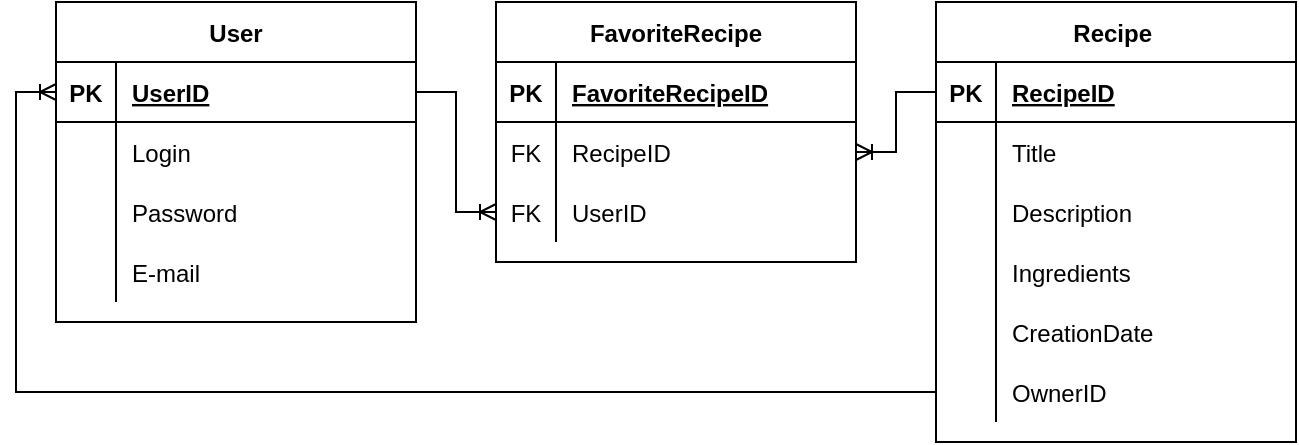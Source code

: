 <mxfile version="20.6.2" type="device" pages="9"><diagram id="DLVDz2DFD5MN45IRxFZN" name="ERD"><mxGraphModel dx="1406" dy="866" grid="1" gridSize="10" guides="1" tooltips="1" connect="1" arrows="1" fold="1" page="1" pageScale="1" pageWidth="827" pageHeight="1169" math="0" shadow="0"><root><mxCell id="0"/><mxCell id="1" parent="0"/><mxCell id="izXUXe6m8HbGsVXRGzLE-1" value="User" style="shape=table;startSize=30;container=1;collapsible=1;childLayout=tableLayout;fixedRows=1;rowLines=0;fontStyle=1;align=center;resizeLast=1;" parent="1" vertex="1"><mxGeometry x="114" y="475" width="180" height="160" as="geometry"/></mxCell><mxCell id="izXUXe6m8HbGsVXRGzLE-2" value="" style="shape=tableRow;horizontal=0;startSize=0;swimlaneHead=0;swimlaneBody=0;fillColor=none;collapsible=0;dropTarget=0;points=[[0,0.5],[1,0.5]];portConstraint=eastwest;top=0;left=0;right=0;bottom=1;" parent="izXUXe6m8HbGsVXRGzLE-1" vertex="1"><mxGeometry y="30" width="180" height="30" as="geometry"/></mxCell><mxCell id="izXUXe6m8HbGsVXRGzLE-3" value="PK" style="shape=partialRectangle;connectable=0;fillColor=none;top=0;left=0;bottom=0;right=0;fontStyle=1;overflow=hidden;" parent="izXUXe6m8HbGsVXRGzLE-2" vertex="1"><mxGeometry width="30" height="30" as="geometry"><mxRectangle width="30" height="30" as="alternateBounds"/></mxGeometry></mxCell><mxCell id="izXUXe6m8HbGsVXRGzLE-4" value="UserID" style="shape=partialRectangle;connectable=0;fillColor=none;top=0;left=0;bottom=0;right=0;align=left;spacingLeft=6;fontStyle=5;overflow=hidden;" parent="izXUXe6m8HbGsVXRGzLE-2" vertex="1"><mxGeometry x="30" width="150" height="30" as="geometry"><mxRectangle width="150" height="30" as="alternateBounds"/></mxGeometry></mxCell><mxCell id="izXUXe6m8HbGsVXRGzLE-5" value="" style="shape=tableRow;horizontal=0;startSize=0;swimlaneHead=0;swimlaneBody=0;fillColor=none;collapsible=0;dropTarget=0;points=[[0,0.5],[1,0.5]];portConstraint=eastwest;top=0;left=0;right=0;bottom=0;" parent="izXUXe6m8HbGsVXRGzLE-1" vertex="1"><mxGeometry y="60" width="180" height="30" as="geometry"/></mxCell><mxCell id="izXUXe6m8HbGsVXRGzLE-6" value="" style="shape=partialRectangle;connectable=0;fillColor=none;top=0;left=0;bottom=0;right=0;editable=1;overflow=hidden;" parent="izXUXe6m8HbGsVXRGzLE-5" vertex="1"><mxGeometry width="30" height="30" as="geometry"><mxRectangle width="30" height="30" as="alternateBounds"/></mxGeometry></mxCell><mxCell id="izXUXe6m8HbGsVXRGzLE-7" value="Login" style="shape=partialRectangle;connectable=0;fillColor=none;top=0;left=0;bottom=0;right=0;align=left;spacingLeft=6;overflow=hidden;" parent="izXUXe6m8HbGsVXRGzLE-5" vertex="1"><mxGeometry x="30" width="150" height="30" as="geometry"><mxRectangle width="150" height="30" as="alternateBounds"/></mxGeometry></mxCell><mxCell id="izXUXe6m8HbGsVXRGzLE-8" value="" style="shape=tableRow;horizontal=0;startSize=0;swimlaneHead=0;swimlaneBody=0;fillColor=none;collapsible=0;dropTarget=0;points=[[0,0.5],[1,0.5]];portConstraint=eastwest;top=0;left=0;right=0;bottom=0;" parent="izXUXe6m8HbGsVXRGzLE-1" vertex="1"><mxGeometry y="90" width="180" height="30" as="geometry"/></mxCell><mxCell id="izXUXe6m8HbGsVXRGzLE-9" value="" style="shape=partialRectangle;connectable=0;fillColor=none;top=0;left=0;bottom=0;right=0;editable=1;overflow=hidden;" parent="izXUXe6m8HbGsVXRGzLE-8" vertex="1"><mxGeometry width="30" height="30" as="geometry"><mxRectangle width="30" height="30" as="alternateBounds"/></mxGeometry></mxCell><mxCell id="izXUXe6m8HbGsVXRGzLE-10" value="Password" style="shape=partialRectangle;connectable=0;fillColor=none;top=0;left=0;bottom=0;right=0;align=left;spacingLeft=6;overflow=hidden;" parent="izXUXe6m8HbGsVXRGzLE-8" vertex="1"><mxGeometry x="30" width="150" height="30" as="geometry"><mxRectangle width="150" height="30" as="alternateBounds"/></mxGeometry></mxCell><mxCell id="izXUXe6m8HbGsVXRGzLE-11" value="" style="shape=tableRow;horizontal=0;startSize=0;swimlaneHead=0;swimlaneBody=0;fillColor=none;collapsible=0;dropTarget=0;points=[[0,0.5],[1,0.5]];portConstraint=eastwest;top=0;left=0;right=0;bottom=0;" parent="izXUXe6m8HbGsVXRGzLE-1" vertex="1"><mxGeometry y="120" width="180" height="30" as="geometry"/></mxCell><mxCell id="izXUXe6m8HbGsVXRGzLE-12" value="" style="shape=partialRectangle;connectable=0;fillColor=none;top=0;left=0;bottom=0;right=0;editable=1;overflow=hidden;" parent="izXUXe6m8HbGsVXRGzLE-11" vertex="1"><mxGeometry width="30" height="30" as="geometry"><mxRectangle width="30" height="30" as="alternateBounds"/></mxGeometry></mxCell><mxCell id="izXUXe6m8HbGsVXRGzLE-13" value="E-mail" style="shape=partialRectangle;connectable=0;fillColor=none;top=0;left=0;bottom=0;right=0;align=left;spacingLeft=6;overflow=hidden;" parent="izXUXe6m8HbGsVXRGzLE-11" vertex="1"><mxGeometry x="30" width="150" height="30" as="geometry"><mxRectangle width="150" height="30" as="alternateBounds"/></mxGeometry></mxCell><mxCell id="izXUXe6m8HbGsVXRGzLE-14" value="Recipe " style="shape=table;startSize=30;container=1;collapsible=1;childLayout=tableLayout;fixedRows=1;rowLines=0;fontStyle=1;align=center;resizeLast=1;" parent="1" vertex="1"><mxGeometry x="554" y="475" width="180" height="220" as="geometry"/></mxCell><mxCell id="izXUXe6m8HbGsVXRGzLE-15" value="" style="shape=tableRow;horizontal=0;startSize=0;swimlaneHead=0;swimlaneBody=0;fillColor=none;collapsible=0;dropTarget=0;points=[[0,0.5],[1,0.5]];portConstraint=eastwest;top=0;left=0;right=0;bottom=1;" parent="izXUXe6m8HbGsVXRGzLE-14" vertex="1"><mxGeometry y="30" width="180" height="30" as="geometry"/></mxCell><mxCell id="izXUXe6m8HbGsVXRGzLE-16" value="PK" style="shape=partialRectangle;connectable=0;fillColor=none;top=0;left=0;bottom=0;right=0;fontStyle=1;overflow=hidden;" parent="izXUXe6m8HbGsVXRGzLE-15" vertex="1"><mxGeometry width="30" height="30" as="geometry"><mxRectangle width="30" height="30" as="alternateBounds"/></mxGeometry></mxCell><mxCell id="izXUXe6m8HbGsVXRGzLE-17" value="RecipeID" style="shape=partialRectangle;connectable=0;fillColor=none;top=0;left=0;bottom=0;right=0;align=left;spacingLeft=6;fontStyle=5;overflow=hidden;" parent="izXUXe6m8HbGsVXRGzLE-15" vertex="1"><mxGeometry x="30" width="150" height="30" as="geometry"><mxRectangle width="150" height="30" as="alternateBounds"/></mxGeometry></mxCell><mxCell id="izXUXe6m8HbGsVXRGzLE-18" value="" style="shape=tableRow;horizontal=0;startSize=0;swimlaneHead=0;swimlaneBody=0;fillColor=none;collapsible=0;dropTarget=0;points=[[0,0.5],[1,0.5]];portConstraint=eastwest;top=0;left=0;right=0;bottom=0;" parent="izXUXe6m8HbGsVXRGzLE-14" vertex="1"><mxGeometry y="60" width="180" height="30" as="geometry"/></mxCell><mxCell id="izXUXe6m8HbGsVXRGzLE-19" value="" style="shape=partialRectangle;connectable=0;fillColor=none;top=0;left=0;bottom=0;right=0;editable=1;overflow=hidden;" parent="izXUXe6m8HbGsVXRGzLE-18" vertex="1"><mxGeometry width="30" height="30" as="geometry"><mxRectangle width="30" height="30" as="alternateBounds"/></mxGeometry></mxCell><mxCell id="izXUXe6m8HbGsVXRGzLE-20" value="Title" style="shape=partialRectangle;connectable=0;fillColor=none;top=0;left=0;bottom=0;right=0;align=left;spacingLeft=6;overflow=hidden;" parent="izXUXe6m8HbGsVXRGzLE-18" vertex="1"><mxGeometry x="30" width="150" height="30" as="geometry"><mxRectangle width="150" height="30" as="alternateBounds"/></mxGeometry></mxCell><mxCell id="izXUXe6m8HbGsVXRGzLE-21" value="" style="shape=tableRow;horizontal=0;startSize=0;swimlaneHead=0;swimlaneBody=0;fillColor=none;collapsible=0;dropTarget=0;points=[[0,0.5],[1,0.5]];portConstraint=eastwest;top=0;left=0;right=0;bottom=0;" parent="izXUXe6m8HbGsVXRGzLE-14" vertex="1"><mxGeometry y="90" width="180" height="30" as="geometry"/></mxCell><mxCell id="izXUXe6m8HbGsVXRGzLE-22" value="" style="shape=partialRectangle;connectable=0;fillColor=none;top=0;left=0;bottom=0;right=0;editable=1;overflow=hidden;" parent="izXUXe6m8HbGsVXRGzLE-21" vertex="1"><mxGeometry width="30" height="30" as="geometry"><mxRectangle width="30" height="30" as="alternateBounds"/></mxGeometry></mxCell><mxCell id="izXUXe6m8HbGsVXRGzLE-23" value="Description" style="shape=partialRectangle;connectable=0;fillColor=none;top=0;left=0;bottom=0;right=0;align=left;spacingLeft=6;overflow=hidden;" parent="izXUXe6m8HbGsVXRGzLE-21" vertex="1"><mxGeometry x="30" width="150" height="30" as="geometry"><mxRectangle width="150" height="30" as="alternateBounds"/></mxGeometry></mxCell><mxCell id="rAF_OY9VLGVe9OuHfxYq-1" value="" style="shape=tableRow;horizontal=0;startSize=0;swimlaneHead=0;swimlaneBody=0;fillColor=none;collapsible=0;dropTarget=0;points=[[0,0.5],[1,0.5]];portConstraint=eastwest;top=0;left=0;right=0;bottom=0;" vertex="1" parent="izXUXe6m8HbGsVXRGzLE-14"><mxGeometry y="120" width="180" height="30" as="geometry"/></mxCell><mxCell id="rAF_OY9VLGVe9OuHfxYq-2" value="" style="shape=partialRectangle;connectable=0;fillColor=none;top=0;left=0;bottom=0;right=0;editable=1;overflow=hidden;" vertex="1" parent="rAF_OY9VLGVe9OuHfxYq-1"><mxGeometry width="30" height="30" as="geometry"><mxRectangle width="30" height="30" as="alternateBounds"/></mxGeometry></mxCell><mxCell id="rAF_OY9VLGVe9OuHfxYq-3" value="Ingredients " style="shape=partialRectangle;connectable=0;fillColor=none;top=0;left=0;bottom=0;right=0;align=left;spacingLeft=6;overflow=hidden;" vertex="1" parent="rAF_OY9VLGVe9OuHfxYq-1"><mxGeometry x="30" width="150" height="30" as="geometry"><mxRectangle width="150" height="30" as="alternateBounds"/></mxGeometry></mxCell><mxCell id="RRS_tu6sS4-9CQabxXwR-1" value="" style="shape=tableRow;horizontal=0;startSize=0;swimlaneHead=0;swimlaneBody=0;fillColor=none;collapsible=0;dropTarget=0;points=[[0,0.5],[1,0.5]];portConstraint=eastwest;top=0;left=0;right=0;bottom=0;" parent="izXUXe6m8HbGsVXRGzLE-14" vertex="1"><mxGeometry y="150" width="180" height="30" as="geometry"/></mxCell><mxCell id="RRS_tu6sS4-9CQabxXwR-2" value="" style="shape=partialRectangle;connectable=0;fillColor=none;top=0;left=0;bottom=0;right=0;editable=1;overflow=hidden;" parent="RRS_tu6sS4-9CQabxXwR-1" vertex="1"><mxGeometry width="30" height="30" as="geometry"><mxRectangle width="30" height="30" as="alternateBounds"/></mxGeometry></mxCell><mxCell id="RRS_tu6sS4-9CQabxXwR-3" value="CreationDate" style="shape=partialRectangle;connectable=0;fillColor=none;top=0;left=0;bottom=0;right=0;align=left;spacingLeft=6;overflow=hidden;" parent="RRS_tu6sS4-9CQabxXwR-1" vertex="1"><mxGeometry x="30" width="150" height="30" as="geometry"><mxRectangle width="150" height="30" as="alternateBounds"/></mxGeometry></mxCell><mxCell id="duyOFP7Gd-QprkUrOvGp-1" value="" style="shape=tableRow;horizontal=0;startSize=0;swimlaneHead=0;swimlaneBody=0;fillColor=none;collapsible=0;dropTarget=0;points=[[0,0.5],[1,0.5]];portConstraint=eastwest;top=0;left=0;right=0;bottom=0;" parent="izXUXe6m8HbGsVXRGzLE-14" vertex="1"><mxGeometry y="180" width="180" height="30" as="geometry"/></mxCell><mxCell id="duyOFP7Gd-QprkUrOvGp-2" value="" style="shape=partialRectangle;connectable=0;fillColor=none;top=0;left=0;bottom=0;right=0;editable=1;overflow=hidden;" parent="duyOFP7Gd-QprkUrOvGp-1" vertex="1"><mxGeometry width="30" height="30" as="geometry"><mxRectangle width="30" height="30" as="alternateBounds"/></mxGeometry></mxCell><mxCell id="duyOFP7Gd-QprkUrOvGp-3" value="OwnerID" style="shape=partialRectangle;connectable=0;fillColor=none;top=0;left=0;bottom=0;right=0;align=left;spacingLeft=6;overflow=hidden;" parent="duyOFP7Gd-QprkUrOvGp-1" vertex="1"><mxGeometry x="30" width="150" height="30" as="geometry"><mxRectangle width="150" height="30" as="alternateBounds"/></mxGeometry></mxCell><mxCell id="koSCngyAm11qG9htnei7-1" value="FavoriteRecipe" style="shape=table;startSize=30;container=1;collapsible=1;childLayout=tableLayout;fixedRows=1;rowLines=0;fontStyle=1;align=center;resizeLast=1;" parent="1" vertex="1"><mxGeometry x="334" y="475" width="180" height="130" as="geometry"/></mxCell><mxCell id="koSCngyAm11qG9htnei7-2" value="" style="shape=tableRow;horizontal=0;startSize=0;swimlaneHead=0;swimlaneBody=0;fillColor=none;collapsible=0;dropTarget=0;points=[[0,0.5],[1,0.5]];portConstraint=eastwest;top=0;left=0;right=0;bottom=1;" parent="koSCngyAm11qG9htnei7-1" vertex="1"><mxGeometry y="30" width="180" height="30" as="geometry"/></mxCell><mxCell id="koSCngyAm11qG9htnei7-3" value="PK" style="shape=partialRectangle;connectable=0;fillColor=none;top=0;left=0;bottom=0;right=0;fontStyle=1;overflow=hidden;" parent="koSCngyAm11qG9htnei7-2" vertex="1"><mxGeometry width="30" height="30" as="geometry"><mxRectangle width="30" height="30" as="alternateBounds"/></mxGeometry></mxCell><mxCell id="koSCngyAm11qG9htnei7-4" value="FavoriteRecipeID" style="shape=partialRectangle;connectable=0;fillColor=none;top=0;left=0;bottom=0;right=0;align=left;spacingLeft=6;fontStyle=5;overflow=hidden;" parent="koSCngyAm11qG9htnei7-2" vertex="1"><mxGeometry x="30" width="150" height="30" as="geometry"><mxRectangle width="150" height="30" as="alternateBounds"/></mxGeometry></mxCell><mxCell id="koSCngyAm11qG9htnei7-5" value="" style="shape=tableRow;horizontal=0;startSize=0;swimlaneHead=0;swimlaneBody=0;fillColor=none;collapsible=0;dropTarget=0;points=[[0,0.5],[1,0.5]];portConstraint=eastwest;top=0;left=0;right=0;bottom=0;" parent="koSCngyAm11qG9htnei7-1" vertex="1"><mxGeometry y="60" width="180" height="30" as="geometry"/></mxCell><mxCell id="koSCngyAm11qG9htnei7-6" value="FK" style="shape=partialRectangle;connectable=0;fillColor=none;top=0;left=0;bottom=0;right=0;editable=1;overflow=hidden;" parent="koSCngyAm11qG9htnei7-5" vertex="1"><mxGeometry width="30" height="30" as="geometry"><mxRectangle width="30" height="30" as="alternateBounds"/></mxGeometry></mxCell><mxCell id="koSCngyAm11qG9htnei7-7" value="RecipeID" style="shape=partialRectangle;connectable=0;fillColor=none;top=0;left=0;bottom=0;right=0;align=left;spacingLeft=6;overflow=hidden;" parent="koSCngyAm11qG9htnei7-5" vertex="1"><mxGeometry x="30" width="150" height="30" as="geometry"><mxRectangle width="150" height="30" as="alternateBounds"/></mxGeometry></mxCell><mxCell id="koSCngyAm11qG9htnei7-8" value="" style="shape=tableRow;horizontal=0;startSize=0;swimlaneHead=0;swimlaneBody=0;fillColor=none;collapsible=0;dropTarget=0;points=[[0,0.5],[1,0.5]];portConstraint=eastwest;top=0;left=0;right=0;bottom=0;" parent="koSCngyAm11qG9htnei7-1" vertex="1"><mxGeometry y="90" width="180" height="30" as="geometry"/></mxCell><mxCell id="koSCngyAm11qG9htnei7-9" value="FK" style="shape=partialRectangle;connectable=0;fillColor=none;top=0;left=0;bottom=0;right=0;editable=1;overflow=hidden;" parent="koSCngyAm11qG9htnei7-8" vertex="1"><mxGeometry width="30" height="30" as="geometry"><mxRectangle width="30" height="30" as="alternateBounds"/></mxGeometry></mxCell><mxCell id="koSCngyAm11qG9htnei7-10" value="UserID" style="shape=partialRectangle;connectable=0;fillColor=none;top=0;left=0;bottom=0;right=0;align=left;spacingLeft=6;overflow=hidden;" parent="koSCngyAm11qG9htnei7-8" vertex="1"><mxGeometry x="30" width="150" height="30" as="geometry"><mxRectangle width="150" height="30" as="alternateBounds"/></mxGeometry></mxCell><mxCell id="l8BYSARRlharCD4NdjLy-1" value="" style="edgeStyle=orthogonalEdgeStyle;fontSize=12;html=1;endArrow=ERoneToMany;rounded=0;" parent="1" source="izXUXe6m8HbGsVXRGzLE-2" target="koSCngyAm11qG9htnei7-8" edge="1"><mxGeometry width="100" height="100" relative="1" as="geometry"><mxPoint x="414" y="785" as="sourcePoint"/><mxPoint x="514" y="685" as="targetPoint"/><Array as="points"><mxPoint x="314" y="520"/><mxPoint x="314" y="580"/></Array></mxGeometry></mxCell><mxCell id="l8BYSARRlharCD4NdjLy-2" value="" style="edgeStyle=orthogonalEdgeStyle;fontSize=12;html=1;endArrow=ERoneToMany;rounded=0;" parent="1" source="izXUXe6m8HbGsVXRGzLE-15" target="koSCngyAm11qG9htnei7-5" edge="1"><mxGeometry width="100" height="100" relative="1" as="geometry"><mxPoint x="414" y="785" as="sourcePoint"/><mxPoint x="514" y="685" as="targetPoint"/></mxGeometry></mxCell><mxCell id="duyOFP7Gd-QprkUrOvGp-4" value="" style="fontSize=12;html=1;endArrow=ERoneToMany;rounded=0;edgeStyle=orthogonalEdgeStyle;" parent="1" source="duyOFP7Gd-QprkUrOvGp-1" target="izXUXe6m8HbGsVXRGzLE-2" edge="1"><mxGeometry width="100" height="100" relative="1" as="geometry"><mxPoint x="414" y="675" as="sourcePoint"/><mxPoint x="534" y="715" as="targetPoint"/><Array as="points"><mxPoint x="94" y="670"/><mxPoint x="94" y="520"/></Array></mxGeometry></mxCell></root></mxGraphModel></diagram><diagram id="T9ml5IvPjwxIiaWRqGr_" name="UseCase"><mxGraphModel dx="1654" dy="1019" grid="1" gridSize="10" guides="1" tooltips="1" connect="1" arrows="1" fold="1" page="1" pageScale="1" pageWidth="827" pageHeight="1169" math="0" shadow="0"><root><mxCell id="0"/><mxCell id="1" parent="0"/><mxCell id="hGPn-7GCO4tsshSFjCSy-22" value="" style="group" parent="1" vertex="1" connectable="0"><mxGeometry x="10" y="10" width="210" height="230" as="geometry"/></mxCell><mxCell id="hGPn-7GCO4tsshSFjCSy-23" value="Авторизация" style="shape=umlFrame;whiteSpace=wrap;html=1;width=210;height=30;" parent="hGPn-7GCO4tsshSFjCSy-22" vertex="1"><mxGeometry width="210" height="230" as="geometry"/></mxCell><mxCell id="hGPn-7GCO4tsshSFjCSy-24" value="Ввод логина" style="ellipse;whiteSpace=wrap;html=1;" parent="hGPn-7GCO4tsshSFjCSy-22" vertex="1"><mxGeometry x="57.5" y="30" width="95" height="40" as="geometry"/></mxCell><mxCell id="hGPn-7GCO4tsshSFjCSy-25" value="Ввод пароля" style="ellipse;whiteSpace=wrap;html=1;" parent="hGPn-7GCO4tsshSFjCSy-22" vertex="1"><mxGeometry x="60" y="90" width="90" height="50" as="geometry"/></mxCell><mxCell id="hGPn-7GCO4tsshSFjCSy-26" style="edgeStyle=orthogonalEdgeStyle;rounded=0;orthogonalLoop=1;jettySize=auto;html=1;" parent="hGPn-7GCO4tsshSFjCSy-22" source="hGPn-7GCO4tsshSFjCSy-24" target="hGPn-7GCO4tsshSFjCSy-25" edge="1"><mxGeometry relative="1" as="geometry"/></mxCell><mxCell id="hGPn-7GCO4tsshSFjCSy-27" value="Отправка данных" style="ellipse;whiteSpace=wrap;html=1;fontFamily=Times New Roman;fontSize=12;" parent="hGPn-7GCO4tsshSFjCSy-22" vertex="1"><mxGeometry x="60" y="170" width="90" height="40" as="geometry"/></mxCell><mxCell id="hGPn-7GCO4tsshSFjCSy-28" style="edgeStyle=orthogonalEdgeStyle;rounded=0;orthogonalLoop=1;jettySize=auto;html=1;" parent="hGPn-7GCO4tsshSFjCSy-22" source="hGPn-7GCO4tsshSFjCSy-25" target="hGPn-7GCO4tsshSFjCSy-27" edge="1"><mxGeometry relative="1" as="geometry"/></mxCell><mxCell id="hGPn-7GCO4tsshSFjCSy-43" value="" style="group" parent="1" vertex="1" connectable="0"><mxGeometry x="10" y="560" width="250" height="370" as="geometry"/></mxCell><mxCell id="hGPn-7GCO4tsshSFjCSy-44" value="Добавление&lt;br&gt;Рецепта" style="shape=umlFrame;whiteSpace=wrap;html=1;width=250;height=30;" parent="hGPn-7GCO4tsshSFjCSy-43" vertex="1"><mxGeometry width="250" height="370" as="geometry"/></mxCell><mxCell id="hGPn-7GCO4tsshSFjCSy-45" value="Ввод наименования" style="ellipse;whiteSpace=wrap;html=1;" parent="hGPn-7GCO4tsshSFjCSy-43" vertex="1"><mxGeometry x="75" y="55" width="100" height="50" as="geometry"/></mxCell><mxCell id="hGPn-7GCO4tsshSFjCSy-46" value="Ввод описания" style="ellipse;whiteSpace=wrap;html=1;" parent="hGPn-7GCO4tsshSFjCSy-43" vertex="1"><mxGeometry x="75" y="125" width="100" height="50" as="geometry"/></mxCell><mxCell id="hGPn-7GCO4tsshSFjCSy-47" style="edgeStyle=orthogonalEdgeStyle;rounded=0;orthogonalLoop=1;jettySize=auto;html=1;" parent="hGPn-7GCO4tsshSFjCSy-43" source="hGPn-7GCO4tsshSFjCSy-45" target="hGPn-7GCO4tsshSFjCSy-46" edge="1"><mxGeometry relative="1" as="geometry"/></mxCell><mxCell id="hGPn-7GCO4tsshSFjCSy-48" value="Ввод ингредиентов&amp;nbsp;" style="ellipse;whiteSpace=wrap;html=1;" parent="hGPn-7GCO4tsshSFjCSy-43" vertex="1"><mxGeometry x="75" y="195" width="100" height="50" as="geometry"/></mxCell><mxCell id="hGPn-7GCO4tsshSFjCSy-49" style="edgeStyle=orthogonalEdgeStyle;rounded=0;orthogonalLoop=1;jettySize=auto;html=1;" parent="hGPn-7GCO4tsshSFjCSy-43" source="hGPn-7GCO4tsshSFjCSy-46" target="hGPn-7GCO4tsshSFjCSy-48" edge="1"><mxGeometry relative="1" as="geometry"/></mxCell><mxCell id="hGPn-7GCO4tsshSFjCSy-51" style="edgeStyle=orthogonalEdgeStyle;rounded=0;orthogonalLoop=1;jettySize=auto;html=1;" parent="hGPn-7GCO4tsshSFjCSy-43" source="hGPn-7GCO4tsshSFjCSy-48" target="hGPn-7GCO4tsshSFjCSy-52" edge="1"><mxGeometry relative="1" as="geometry"><mxPoint x="120" y="240" as="targetPoint"/></mxGeometry></mxCell><mxCell id="hGPn-7GCO4tsshSFjCSy-52" value="Отправка данных" style="ellipse;whiteSpace=wrap;html=1;fontFamily=Times New Roman;fontSize=12;" parent="hGPn-7GCO4tsshSFjCSy-43" vertex="1"><mxGeometry x="75" y="265" width="100" height="50" as="geometry"/></mxCell><mxCell id="hGPn-7GCO4tsshSFjCSy-89" value="" style="group" parent="1" vertex="1" connectable="0"><mxGeometry x="240" y="10" width="300" height="370" as="geometry"/></mxCell><mxCell id="hGPn-7GCO4tsshSFjCSy-90" value="Регистрация" style="shape=umlFrame;whiteSpace=wrap;html=1;width=300;height=30;" parent="hGPn-7GCO4tsshSFjCSy-89" vertex="1"><mxGeometry width="300" height="370" as="geometry"/></mxCell><mxCell id="hGPn-7GCO4tsshSFjCSy-91" value="Ввод логина" style="ellipse;whiteSpace=wrap;html=1;fontFamily=Times New Roman;fontSize=12;" parent="hGPn-7GCO4tsshSFjCSy-89" vertex="1"><mxGeometry x="107.5" y="75" width="85" height="40" as="geometry"/></mxCell><mxCell id="hGPn-7GCO4tsshSFjCSy-96" value="Ввод e-mail" style="ellipse;whiteSpace=wrap;html=1;fontFamily=Times New Roman;fontSize=12;" parent="hGPn-7GCO4tsshSFjCSy-89" vertex="1"><mxGeometry x="105" y="195" width="90" height="40" as="geometry"/></mxCell><mxCell id="hGPn-7GCO4tsshSFjCSy-97" value="" style="edgeStyle=orthogonalEdgeStyle;rounded=0;orthogonalLoop=1;jettySize=auto;html=1;fontFamily=Times New Roman;fontSize=12;" parent="hGPn-7GCO4tsshSFjCSy-89" source="hGPn-7GCO4tsshSFjCSy-98" target="hGPn-7GCO4tsshSFjCSy-96" edge="1"><mxGeometry relative="1" as="geometry"/></mxCell><mxCell id="hGPn-7GCO4tsshSFjCSy-98" value="Ввод пароля" style="ellipse;whiteSpace=wrap;html=1;fontFamily=Times New Roman;fontSize=12;" parent="hGPn-7GCO4tsshSFjCSy-89" vertex="1"><mxGeometry x="105" y="135" width="90" height="40" as="geometry"/></mxCell><mxCell id="hGPn-7GCO4tsshSFjCSy-99" value="" style="edgeStyle=orthogonalEdgeStyle;rounded=0;orthogonalLoop=1;jettySize=auto;html=1;fontFamily=Times New Roman;fontSize=12;" parent="hGPn-7GCO4tsshSFjCSy-89" target="hGPn-7GCO4tsshSFjCSy-98" edge="1"><mxGeometry relative="1" as="geometry"><mxPoint x="150" y="115" as="sourcePoint"/></mxGeometry></mxCell><mxCell id="hGPn-7GCO4tsshSFjCSy-101" value="" style="edgeStyle=orthogonalEdgeStyle;rounded=0;orthogonalLoop=1;jettySize=auto;html=1;fontFamily=Times New Roman;fontSize=12;" parent="hGPn-7GCO4tsshSFjCSy-89" source="hGPn-7GCO4tsshSFjCSy-96" target="hGPn-7GCO4tsshSFjCSy-100" edge="1"><mxGeometry relative="1" as="geometry"/></mxCell><mxCell id="hGPn-7GCO4tsshSFjCSy-100" value="Отправка данных" style="ellipse;whiteSpace=wrap;html=1;fontFamily=Times New Roman;fontSize=12;" parent="hGPn-7GCO4tsshSFjCSy-89" vertex="1"><mxGeometry x="105" y="255" width="90" height="40" as="geometry"/></mxCell><mxCell id="uWhjT6zikoIpm4rpwLc5-7" value="" style="group" parent="1" vertex="1" connectable="0"><mxGeometry x="560" y="10" width="210" height="230" as="geometry"/></mxCell><mxCell id="uWhjT6zikoIpm4rpwLc5-8" value="Выход из&lt;br&gt;аккаунта" style="shape=umlFrame;whiteSpace=wrap;html=1;width=210;height=30;" parent="uWhjT6zikoIpm4rpwLc5-7" vertex="1"><mxGeometry width="210" height="230" as="geometry"/></mxCell><mxCell id="uWhjT6zikoIpm4rpwLc5-6" value="Отправка данных" style="ellipse;whiteSpace=wrap;html=1;fontFamily=Times New Roman;fontSize=12;" parent="uWhjT6zikoIpm4rpwLc5-7" vertex="1"><mxGeometry x="60" y="95" width="90" height="40" as="geometry"/></mxCell><mxCell id="uWhjT6zikoIpm4rpwLc5-20" value="" style="group" parent="1" vertex="1" connectable="0"><mxGeometry x="280" y="560" width="210" height="230" as="geometry"/></mxCell><mxCell id="uWhjT6zikoIpm4rpwLc5-21" value="Удаление своего Рецепта" style="shape=umlFrame;whiteSpace=wrap;html=1;width=210;height=30;" parent="uWhjT6zikoIpm4rpwLc5-20" vertex="1"><mxGeometry width="210" height="230" as="geometry"/></mxCell><mxCell id="uWhjT6zikoIpm4rpwLc5-22" value="Отправка данных" style="ellipse;whiteSpace=wrap;html=1;fontFamily=Times New Roman;fontSize=12;" parent="uWhjT6zikoIpm4rpwLc5-20" vertex="1"><mxGeometry x="60" y="95" width="90" height="40" as="geometry"/></mxCell><mxCell id="uWhjT6zikoIpm4rpwLc5-23" value="" style="group" parent="1" vertex="1" connectable="0"><mxGeometry x="280" y="810" width="210" height="230" as="geometry"/></mxCell><mxCell id="uWhjT6zikoIpm4rpwLc5-24" value="Изменение своего Рецепта" style="shape=umlFrame;whiteSpace=wrap;html=1;width=210;height=30;" parent="uWhjT6zikoIpm4rpwLc5-23" vertex="1"><mxGeometry width="210" height="230" as="geometry"/></mxCell><mxCell id="uWhjT6zikoIpm4rpwLc5-25" value="Отправка данных" style="ellipse;whiteSpace=wrap;html=1;fontFamily=Times New Roman;fontSize=12;" parent="uWhjT6zikoIpm4rpwLc5-23" vertex="1"><mxGeometry x="60" y="145" width="90" height="40" as="geometry"/></mxCell><mxCell id="uWhjT6zikoIpm4rpwLc5-28" style="edgeStyle=orthogonalEdgeStyle;curved=1;rounded=0;orthogonalLoop=1;jettySize=auto;html=1;" parent="uWhjT6zikoIpm4rpwLc5-23" source="uWhjT6zikoIpm4rpwLc5-27" target="uWhjT6zikoIpm4rpwLc5-25" edge="1"><mxGeometry relative="1" as="geometry"/></mxCell><mxCell id="uWhjT6zikoIpm4rpwLc5-27" value="Изменение наименования/изображения/описания" style="ellipse;whiteSpace=wrap;html=1;fontFamily=Times New Roman;fontSize=12;" parent="uWhjT6zikoIpm4rpwLc5-23" vertex="1"><mxGeometry x="55" y="45" width="100" height="80" as="geometry"/></mxCell><mxCell id="uWhjT6zikoIpm4rpwLc5-31" value="" style="group" parent="1" vertex="1" connectable="0"><mxGeometry x="870" y="560" width="210" height="230" as="geometry"/></mxCell><mxCell id="uWhjT6zikoIpm4rpwLc5-32" value="Поиск&lt;br&gt;По Рецептам" style="shape=umlFrame;whiteSpace=wrap;html=1;width=210;height=30;" parent="uWhjT6zikoIpm4rpwLc5-31" vertex="1"><mxGeometry width="210" height="230" as="geometry"/></mxCell><mxCell id="uWhjT6zikoIpm4rpwLc5-33" value="Отправка данных" style="ellipse;whiteSpace=wrap;html=1;fontFamily=Times New Roman;fontSize=12;" parent="uWhjT6zikoIpm4rpwLc5-31" vertex="1"><mxGeometry x="60" y="125" width="90" height="40" as="geometry"/></mxCell><mxCell id="uM-aPN_Gxc0_MMGqXfU6-10" style="edgeStyle=orthogonalEdgeStyle;curved=1;rounded=0;orthogonalLoop=1;jettySize=auto;html=1;" parent="uWhjT6zikoIpm4rpwLc5-31" source="uM-aPN_Gxc0_MMGqXfU6-9" target="uWhjT6zikoIpm4rpwLc5-33" edge="1"><mxGeometry relative="1" as="geometry"/></mxCell><mxCell id="uM-aPN_Gxc0_MMGqXfU6-9" value="Ввод поискового запроса" style="ellipse;whiteSpace=wrap;html=1;fontFamily=Times New Roman;fontSize=12;" parent="uWhjT6zikoIpm4rpwLc5-31" vertex="1"><mxGeometry x="60" y="65" width="90" height="40" as="geometry"/></mxCell><mxCell id="uWhjT6zikoIpm4rpwLc5-34" value="" style="group" parent="1" vertex="1" connectable="0"><mxGeometry x="870" y="810" width="210" height="230" as="geometry"/></mxCell><mxCell id="uWhjT6zikoIpm4rpwLc5-35" value="Сортировка&lt;br&gt;Рецептов" style="shape=umlFrame;whiteSpace=wrap;html=1;width=210;height=30;" parent="uWhjT6zikoIpm4rpwLc5-34" vertex="1"><mxGeometry width="210" height="230" as="geometry"/></mxCell><mxCell id="XgGSil-0z5Jlsj-IA-n0-3" value="Отправка данных" style="ellipse;whiteSpace=wrap;html=1;fontFamily=Times New Roman;fontSize=12;" vertex="1" parent="uWhjT6zikoIpm4rpwLc5-34"><mxGeometry x="60" y="125" width="90" height="40" as="geometry"/></mxCell><mxCell id="XgGSil-0z5Jlsj-IA-n0-4" style="edgeStyle=orthogonalEdgeStyle;curved=1;rounded=0;orthogonalLoop=1;jettySize=auto;html=1;" edge="1" parent="uWhjT6zikoIpm4rpwLc5-34" source="XgGSil-0z5Jlsj-IA-n0-5" target="XgGSil-0z5Jlsj-IA-n0-3"><mxGeometry relative="1" as="geometry"/></mxCell><mxCell id="XgGSil-0z5Jlsj-IA-n0-5" value="Выбор способа&amp;nbsp;&lt;br&gt;сортировки" style="ellipse;whiteSpace=wrap;html=1;fontFamily=Times New Roman;fontSize=12;" vertex="1" parent="uWhjT6zikoIpm4rpwLc5-34"><mxGeometry x="60" y="65" width="90" height="40" as="geometry"/></mxCell><mxCell id="uWhjT6zikoIpm4rpwLc5-41" style="edgeStyle=orthogonalEdgeStyle;curved=1;rounded=0;orthogonalLoop=1;jettySize=auto;html=1;" parent="1" source="uWhjT6zikoIpm4rpwLc5-40" target="uWhjT6zikoIpm4rpwLc5-21" edge="1"><mxGeometry relative="1" as="geometry"><Array as="points"><mxPoint x="380" y="460"/></Array></mxGeometry></mxCell><mxCell id="uWhjT6zikoIpm4rpwLc5-42" style="edgeStyle=orthogonalEdgeStyle;curved=1;rounded=0;orthogonalLoop=1;jettySize=auto;html=1;" parent="1" source="uWhjT6zikoIpm4rpwLc5-40" target="uWhjT6zikoIpm4rpwLc5-32" edge="1"><mxGeometry relative="1" as="geometry"><Array as="points"><mxPoint x="975" y="460"/></Array></mxGeometry></mxCell><mxCell id="uWhjT6zikoIpm4rpwLc5-43" style="edgeStyle=orthogonalEdgeStyle;curved=1;rounded=0;orthogonalLoop=1;jettySize=auto;html=1;" parent="1" source="uWhjT6zikoIpm4rpwLc5-40" target="uWhjT6zikoIpm4rpwLc5-24" edge="1"><mxGeometry relative="1" as="geometry"><Array as="points"><mxPoint x="520" y="460"/><mxPoint x="520" y="925"/></Array></mxGeometry></mxCell><mxCell id="uWhjT6zikoIpm4rpwLc5-44" style="edgeStyle=orthogonalEdgeStyle;curved=1;rounded=0;orthogonalLoop=1;jettySize=auto;html=1;" parent="1" source="uWhjT6zikoIpm4rpwLc5-40" target="XgGSil-0z5Jlsj-IA-n0-7" edge="1"><mxGeometry relative="1" as="geometry"><Array as="points"><mxPoint x="590" y="460"/><mxPoint x="590" y="925"/></Array><mxPoint x="600" y="925" as="targetPoint"/></mxGeometry></mxCell><mxCell id="uWhjT6zikoIpm4rpwLc5-45" style="edgeStyle=orthogonalEdgeStyle;curved=1;rounded=0;orthogonalLoop=1;jettySize=auto;html=1;" parent="1" source="uWhjT6zikoIpm4rpwLc5-40" target="hGPn-7GCO4tsshSFjCSy-44" edge="1"><mxGeometry relative="1" as="geometry"/></mxCell><mxCell id="uWhjT6zikoIpm4rpwLc5-46" style="edgeStyle=orthogonalEdgeStyle;curved=1;rounded=0;orthogonalLoop=1;jettySize=auto;html=1;" parent="1" source="uWhjT6zikoIpm4rpwLc5-40" target="hGPn-7GCO4tsshSFjCSy-23" edge="1"><mxGeometry relative="1" as="geometry"/></mxCell><mxCell id="uWhjT6zikoIpm4rpwLc5-47" style="edgeStyle=orthogonalEdgeStyle;curved=1;rounded=0;orthogonalLoop=1;jettySize=auto;html=1;" parent="1" source="uWhjT6zikoIpm4rpwLc5-40" target="hGPn-7GCO4tsshSFjCSy-90" edge="1"><mxGeometry relative="1" as="geometry"><Array as="points"><mxPoint x="390" y="460"/></Array></mxGeometry></mxCell><mxCell id="uWhjT6zikoIpm4rpwLc5-48" style="edgeStyle=orthogonalEdgeStyle;curved=1;rounded=0;orthogonalLoop=1;jettySize=auto;html=1;" parent="1" source="uWhjT6zikoIpm4rpwLc5-40" target="uWhjT6zikoIpm4rpwLc5-8" edge="1"><mxGeometry relative="1" as="geometry"><Array as="points"><mxPoint x="665" y="460"/></Array></mxGeometry></mxCell><mxCell id="uM-aPN_Gxc0_MMGqXfU6-4" style="edgeStyle=orthogonalEdgeStyle;rounded=0;orthogonalLoop=1;jettySize=auto;html=1;curved=1;" parent="1" source="uWhjT6zikoIpm4rpwLc5-40" target="uM-aPN_Gxc0_MMGqXfU6-2" edge="1"><mxGeometry relative="1" as="geometry"><Array as="points"><mxPoint x="720" y="460"/></Array></mxGeometry></mxCell><mxCell id="uM-aPN_Gxc0_MMGqXfU6-8" style="edgeStyle=orthogonalEdgeStyle;curved=1;rounded=0;orthogonalLoop=1;jettySize=auto;html=1;" parent="1" source="uWhjT6zikoIpm4rpwLc5-40" target="uM-aPN_Gxc0_MMGqXfU6-6" edge="1"><mxGeometry relative="1" as="geometry"/></mxCell><mxCell id="XgGSil-0z5Jlsj-IA-n0-9" style="edgeStyle=orthogonalEdgeStyle;rounded=0;orthogonalLoop=1;jettySize=auto;html=1;curved=1;" edge="1" parent="1" source="uWhjT6zikoIpm4rpwLc5-40" target="uWhjT6zikoIpm4rpwLc5-35"><mxGeometry relative="1" as="geometry"><mxPoint x="1120" y="925" as="targetPoint"/><Array as="points"><mxPoint x="1220" y="460"/><mxPoint x="1220" y="925"/></Array></mxGeometry></mxCell><mxCell id="uWhjT6zikoIpm4rpwLc5-40" value="User" style="shape=umlActor;verticalLabelPosition=bottom;verticalAlign=top;html=1;" parent="1" vertex="1"><mxGeometry x="540" y="430" width="30" height="60" as="geometry"/></mxCell><mxCell id="uM-aPN_Gxc0_MMGqXfU6-1" value="" style="group" parent="1" vertex="1" connectable="0"><mxGeometry x="617" y="560" width="210" height="230" as="geometry"/></mxCell><mxCell id="uM-aPN_Gxc0_MMGqXfU6-2" value="Просмотр ленты рецептов" style="shape=umlFrame;whiteSpace=wrap;html=1;width=210;height=30;" parent="uM-aPN_Gxc0_MMGqXfU6-1" vertex="1"><mxGeometry width="210" height="230" as="geometry"/></mxCell><mxCell id="uM-aPN_Gxc0_MMGqXfU6-3" value="Отправка данных" style="ellipse;whiteSpace=wrap;html=1;fontFamily=Times New Roman;fontSize=12;" parent="uM-aPN_Gxc0_MMGqXfU6-1" vertex="1"><mxGeometry x="60" y="95" width="90" height="40" as="geometry"/></mxCell><mxCell id="uM-aPN_Gxc0_MMGqXfU6-5" value="" style="group" parent="1" vertex="1" connectable="0"><mxGeometry x="810" y="10" width="210" height="230" as="geometry"/></mxCell><mxCell id="uM-aPN_Gxc0_MMGqXfU6-6" value="Добавление рецепта в избранное" style="shape=umlFrame;whiteSpace=wrap;html=1;width=210;height=30;" parent="uM-aPN_Gxc0_MMGqXfU6-5" vertex="1"><mxGeometry width="210" height="230" as="geometry"/></mxCell><mxCell id="uM-aPN_Gxc0_MMGqXfU6-7" value="Отправка данных" style="ellipse;whiteSpace=wrap;html=1;fontFamily=Times New Roman;fontSize=12;" parent="uM-aPN_Gxc0_MMGqXfU6-5" vertex="1"><mxGeometry x="60" y="95" width="90" height="40" as="geometry"/></mxCell><mxCell id="XgGSil-0z5Jlsj-IA-n0-6" value="" style="group" vertex="1" connectable="0" parent="1"><mxGeometry x="617" y="810" width="210" height="230" as="geometry"/></mxCell><mxCell id="XgGSil-0z5Jlsj-IA-n0-7" value="Просмотр страницы рецепта" style="shape=umlFrame;whiteSpace=wrap;html=1;width=210;height=30;" vertex="1" parent="XgGSil-0z5Jlsj-IA-n0-6"><mxGeometry width="210" height="230" as="geometry"/></mxCell><mxCell id="XgGSil-0z5Jlsj-IA-n0-8" value="Отправка данных" style="ellipse;whiteSpace=wrap;html=1;fontFamily=Times New Roman;fontSize=12;" vertex="1" parent="XgGSil-0z5Jlsj-IA-n0-6"><mxGeometry x="60" y="95" width="90" height="40" as="geometry"/></mxCell></root></mxGraphModel></diagram><diagram id="EduVIFY6fI0Unsy48txu" name="Регистрация"><mxGraphModel dx="1422" dy="882" grid="1" gridSize="10" guides="1" tooltips="1" connect="1" arrows="1" fold="1" page="1" pageScale="1" pageWidth="827" pageHeight="1169" math="0" shadow="0"><root><mxCell id="0"/><mxCell id="1" parent="0"/><mxCell id="gyW-ZtgpX1t0qDbCislz-4" style="edgeStyle=orthogonalEdgeStyle;curved=1;rounded=0;orthogonalLoop=1;jettySize=auto;html=1;" edge="1" parent="1" source="gyW-ZtgpX1t0qDbCislz-2" target="gyW-ZtgpX1t0qDbCislz-3"><mxGeometry relative="1" as="geometry"/></mxCell><mxCell id="gyW-ZtgpX1t0qDbCislz-5" value="Ввод данных &lt;br&gt;регистрации" style="edgeLabel;html=1;align=center;verticalAlign=middle;resizable=0;points=[];" vertex="1" connectable="0" parent="gyW-ZtgpX1t0qDbCislz-4"><mxGeometry x="-0.26" relative="1" as="geometry"><mxPoint x="13" as="offset"/></mxGeometry></mxCell><mxCell id="gyW-ZtgpX1t0qDbCislz-2" value="" style="ellipse;whiteSpace=wrap;html=1;aspect=fixed;" vertex="1" parent="1"><mxGeometry x="74" y="555" width="80" height="80" as="geometry"/></mxCell><mxCell id="gyW-ZtgpX1t0qDbCislz-9" style="edgeStyle=orthogonalEdgeStyle;curved=1;rounded=0;orthogonalLoop=1;jettySize=auto;html=1;" edge="1" parent="1" source="gyW-ZtgpX1t0qDbCislz-3" target="gyW-ZtgpX1t0qDbCislz-6"><mxGeometry relative="1" as="geometry"/></mxCell><mxCell id="gyW-ZtgpX1t0qDbCislz-12" value="Проверка&lt;br&gt;пройдена" style="edgeLabel;html=1;align=center;verticalAlign=middle;resizable=0;points=[];" vertex="1" connectable="0" parent="gyW-ZtgpX1t0qDbCislz-9"><mxGeometry x="-0.157" y="-1" relative="1" as="geometry"><mxPoint y="11" as="offset"/></mxGeometry></mxCell><mxCell id="gyW-ZtgpX1t0qDbCislz-10" style="edgeStyle=orthogonalEdgeStyle;curved=1;rounded=0;orthogonalLoop=1;jettySize=auto;html=1;" edge="1" parent="1" source="gyW-ZtgpX1t0qDbCislz-3" target="gyW-ZtgpX1t0qDbCislz-2"><mxGeometry relative="1" as="geometry"><mxPoint x="204" y="480" as="targetPoint"/><Array as="points"><mxPoint x="434" y="595"/><mxPoint x="434" y="500"/><mxPoint x="114" y="500"/></Array></mxGeometry></mxCell><mxCell id="gyW-ZtgpX1t0qDbCislz-11" value="Проверка не пройдена" style="edgeLabel;html=1;align=center;verticalAlign=middle;resizable=0;points=[];" vertex="1" connectable="0" parent="gyW-ZtgpX1t0qDbCislz-10"><mxGeometry x="-0.157" y="5" relative="1" as="geometry"><mxPoint x="-80" y="-5" as="offset"/></mxGeometry></mxCell><mxCell id="gyW-ZtgpX1t0qDbCislz-3" value="Проверка полей" style="rounded=0;whiteSpace=wrap;html=1;" vertex="1" parent="1"><mxGeometry x="274" y="565" width="120" height="60" as="geometry"/></mxCell><mxCell id="gyW-ZtgpX1t0qDbCislz-8" style="edgeStyle=orthogonalEdgeStyle;curved=1;rounded=0;orthogonalLoop=1;jettySize=auto;html=1;" edge="1" parent="1" source="gyW-ZtgpX1t0qDbCislz-6" target="gyW-ZtgpX1t0qDbCislz-7"><mxGeometry relative="1" as="geometry"/></mxCell><mxCell id="gyW-ZtgpX1t0qDbCislz-6" value="Сохранение данных" style="rounded=0;whiteSpace=wrap;html=1;" vertex="1" parent="1"><mxGeometry x="474" y="625" width="120" height="60" as="geometry"/></mxCell><mxCell id="gyW-ZtgpX1t0qDbCislz-7" value="Окно авторизации" style="rounded=0;whiteSpace=wrap;html=1;" vertex="1" parent="1"><mxGeometry x="634" y="625" width="120" height="60" as="geometry"/></mxCell></root></mxGraphModel></diagram><diagram id="_aQq-06dmhvjADdmSM0a" name="Авторизация"><mxGraphModel dx="1422" dy="882" grid="1" gridSize="10" guides="1" tooltips="1" connect="1" arrows="1" fold="1" page="1" pageScale="1" pageWidth="827" pageHeight="1169" math="0" shadow="0"><root><mxCell id="0"/><mxCell id="1" parent="0"/><mxCell id="7pQQP3pWTs_Xqu1U-fsg-1" style="edgeStyle=orthogonalEdgeStyle;curved=1;rounded=0;orthogonalLoop=1;jettySize=auto;html=1;" edge="1" parent="1" source="7pQQP3pWTs_Xqu1U-fsg-3" target="7pQQP3pWTs_Xqu1U-fsg-8"><mxGeometry relative="1" as="geometry"/></mxCell><mxCell id="7pQQP3pWTs_Xqu1U-fsg-2" value="Ввод данных &lt;br&gt;авторизации" style="edgeLabel;html=1;align=center;verticalAlign=middle;resizable=0;points=[];" vertex="1" connectable="0" parent="7pQQP3pWTs_Xqu1U-fsg-1"><mxGeometry x="-0.26" relative="1" as="geometry"><mxPoint x="13" as="offset"/></mxGeometry></mxCell><mxCell id="7pQQP3pWTs_Xqu1U-fsg-3" value="" style="ellipse;whiteSpace=wrap;html=1;aspect=fixed;" vertex="1" parent="1"><mxGeometry x="146" y="547" width="80" height="80" as="geometry"/></mxCell><mxCell id="7pQQP3pWTs_Xqu1U-fsg-4" style="edgeStyle=orthogonalEdgeStyle;curved=1;rounded=0;orthogonalLoop=1;jettySize=auto;html=1;" edge="1" parent="1" source="7pQQP3pWTs_Xqu1U-fsg-8" target="7pQQP3pWTs_Xqu1U-fsg-11"><mxGeometry relative="1" as="geometry"><mxPoint x="546" y="647" as="targetPoint"/></mxGeometry></mxCell><mxCell id="7pQQP3pWTs_Xqu1U-fsg-5" value="Проверка&lt;br&gt;пройдена" style="edgeLabel;html=1;align=center;verticalAlign=middle;resizable=0;points=[];" vertex="1" connectable="0" parent="7pQQP3pWTs_Xqu1U-fsg-4"><mxGeometry x="-0.157" y="-1" relative="1" as="geometry"><mxPoint y="11" as="offset"/></mxGeometry></mxCell><mxCell id="7pQQP3pWTs_Xqu1U-fsg-6" style="edgeStyle=orthogonalEdgeStyle;curved=1;rounded=0;orthogonalLoop=1;jettySize=auto;html=1;" edge="1" parent="1" source="7pQQP3pWTs_Xqu1U-fsg-8" target="7pQQP3pWTs_Xqu1U-fsg-3"><mxGeometry relative="1" as="geometry"><mxPoint x="276" y="472" as="targetPoint"/><Array as="points"><mxPoint x="506" y="587"/><mxPoint x="506" y="492"/><mxPoint x="186" y="492"/></Array></mxGeometry></mxCell><mxCell id="7pQQP3pWTs_Xqu1U-fsg-7" value="Проверка не пройдена" style="edgeLabel;html=1;align=center;verticalAlign=middle;resizable=0;points=[];" vertex="1" connectable="0" parent="7pQQP3pWTs_Xqu1U-fsg-6"><mxGeometry x="-0.157" y="5" relative="1" as="geometry"><mxPoint x="-80" y="-5" as="offset"/></mxGeometry></mxCell><mxCell id="7pQQP3pWTs_Xqu1U-fsg-8" value="Проверка полей" style="rounded=0;whiteSpace=wrap;html=1;" vertex="1" parent="1"><mxGeometry x="346" y="557" width="120" height="60" as="geometry"/></mxCell><mxCell id="7pQQP3pWTs_Xqu1U-fsg-11" value="Главное окно" style="rounded=0;whiteSpace=wrap;html=1;" vertex="1" parent="1"><mxGeometry x="562" y="617" width="120" height="60" as="geometry"/></mxCell></root></mxGraphModel></diagram><diagram id="N6VJqTYHBvlA0GbiZDcl" name="Добавление Рецепта"><mxGraphModel dx="1422" dy="882" grid="1" gridSize="10" guides="1" tooltips="1" connect="1" arrows="1" fold="1" page="1" pageScale="1" pageWidth="827" pageHeight="1169" math="0" shadow="0"><root><mxCell id="0"/><mxCell id="1" parent="0"/><mxCell id="210c3VsITbf7gkxW9UtE-1" style="edgeStyle=orthogonalEdgeStyle;curved=1;rounded=0;orthogonalLoop=1;jettySize=auto;html=1;" edge="1" parent="1" source="210c3VsITbf7gkxW9UtE-3" target="210c3VsITbf7gkxW9UtE-8"><mxGeometry relative="1" as="geometry"/></mxCell><mxCell id="210c3VsITbf7gkxW9UtE-2" value="Ввод данных" style="edgeLabel;html=1;align=center;verticalAlign=middle;resizable=0;points=[];" vertex="1" connectable="0" parent="210c3VsITbf7gkxW9UtE-1"><mxGeometry x="-0.26" relative="1" as="geometry"><mxPoint x="13" as="offset"/></mxGeometry></mxCell><mxCell id="210c3VsITbf7gkxW9UtE-3" value="" style="ellipse;whiteSpace=wrap;html=1;aspect=fixed;" vertex="1" parent="1"><mxGeometry x="74" y="555" width="80" height="80" as="geometry"/></mxCell><mxCell id="210c3VsITbf7gkxW9UtE-4" style="edgeStyle=orthogonalEdgeStyle;curved=1;rounded=0;orthogonalLoop=1;jettySize=auto;html=1;" edge="1" parent="1" source="210c3VsITbf7gkxW9UtE-8" target="210c3VsITbf7gkxW9UtE-10"><mxGeometry relative="1" as="geometry"/></mxCell><mxCell id="210c3VsITbf7gkxW9UtE-5" value="Проверка&lt;br&gt;пройдена" style="edgeLabel;html=1;align=center;verticalAlign=middle;resizable=0;points=[];" vertex="1" connectable="0" parent="210c3VsITbf7gkxW9UtE-4"><mxGeometry x="-0.157" y="-1" relative="1" as="geometry"><mxPoint y="11" as="offset"/></mxGeometry></mxCell><mxCell id="210c3VsITbf7gkxW9UtE-6" style="edgeStyle=orthogonalEdgeStyle;curved=1;rounded=0;orthogonalLoop=1;jettySize=auto;html=1;" edge="1" parent="1" source="210c3VsITbf7gkxW9UtE-8" target="210c3VsITbf7gkxW9UtE-3"><mxGeometry relative="1" as="geometry"><mxPoint x="204" y="480" as="targetPoint"/><Array as="points"><mxPoint x="434" y="595"/><mxPoint x="434" y="500"/><mxPoint x="114" y="500"/></Array></mxGeometry></mxCell><mxCell id="210c3VsITbf7gkxW9UtE-7" value="Проверка не пройдена" style="edgeLabel;html=1;align=center;verticalAlign=middle;resizable=0;points=[];" vertex="1" connectable="0" parent="210c3VsITbf7gkxW9UtE-6"><mxGeometry x="-0.157" y="5" relative="1" as="geometry"><mxPoint x="-80" y="-5" as="offset"/></mxGeometry></mxCell><mxCell id="210c3VsITbf7gkxW9UtE-8" value="Проверка полей" style="rounded=0;whiteSpace=wrap;html=1;" vertex="1" parent="1"><mxGeometry x="274" y="565" width="120" height="60" as="geometry"/></mxCell><mxCell id="210c3VsITbf7gkxW9UtE-9" style="edgeStyle=orthogonalEdgeStyle;curved=1;rounded=0;orthogonalLoop=1;jettySize=auto;html=1;" edge="1" parent="1" source="210c3VsITbf7gkxW9UtE-10" target="210c3VsITbf7gkxW9UtE-11"><mxGeometry relative="1" as="geometry"/></mxCell><mxCell id="210c3VsITbf7gkxW9UtE-10" value="Сохранение данных" style="rounded=0;whiteSpace=wrap;html=1;" vertex="1" parent="1"><mxGeometry x="474" y="625" width="120" height="60" as="geometry"/></mxCell><mxCell id="210c3VsITbf7gkxW9UtE-11" value="Главное окно" style="rounded=0;whiteSpace=wrap;html=1;" vertex="1" parent="1"><mxGeometry x="634" y="625" width="120" height="60" as="geometry"/></mxCell></root></mxGraphModel></diagram><diagram id="UKDl8V5Hmn055A5ECOji" name="Удаление рецепта"><mxGraphModel dx="1422" dy="882" grid="1" gridSize="10" guides="1" tooltips="1" connect="1" arrows="1" fold="1" page="1" pageScale="1" pageWidth="827" pageHeight="1169" math="0" shadow="0"><root><mxCell id="0"/><mxCell id="1" parent="0"/><mxCell id="JU9Z0kLdpDxuiMwf74ve-1" style="edgeStyle=orthogonalEdgeStyle;curved=1;rounded=0;orthogonalLoop=1;jettySize=auto;html=1;" edge="1" parent="1" source="JU9Z0kLdpDxuiMwf74ve-3" target="JU9Z0kLdpDxuiMwf74ve-8"><mxGeometry relative="1" as="geometry"/></mxCell><mxCell id="JU9Z0kLdpDxuiMwf74ve-3" value="" style="ellipse;whiteSpace=wrap;html=1;aspect=fixed;" vertex="1" parent="1"><mxGeometry x="156" y="547" width="80" height="80" as="geometry"/></mxCell><mxCell id="JU9Z0kLdpDxuiMwf74ve-4" style="edgeStyle=orthogonalEdgeStyle;curved=1;rounded=0;orthogonalLoop=1;jettySize=auto;html=1;" edge="1" parent="1" source="JU9Z0kLdpDxuiMwf74ve-8" target="JU9Z0kLdpDxuiMwf74ve-11"><mxGeometry relative="1" as="geometry"><mxPoint x="556" y="647" as="targetPoint"/></mxGeometry></mxCell><mxCell id="JU9Z0kLdpDxuiMwf74ve-5" value="Успешно" style="edgeLabel;html=1;align=center;verticalAlign=middle;resizable=0;points=[];" vertex="1" connectable="0" parent="JU9Z0kLdpDxuiMwf74ve-4"><mxGeometry x="-0.157" y="-1" relative="1" as="geometry"><mxPoint y="11" as="offset"/></mxGeometry></mxCell><mxCell id="JU9Z0kLdpDxuiMwf74ve-6" style="edgeStyle=orthogonalEdgeStyle;curved=1;rounded=0;orthogonalLoop=1;jettySize=auto;html=1;" edge="1" parent="1" source="JU9Z0kLdpDxuiMwf74ve-8" target="JU9Z0kLdpDxuiMwf74ve-3"><mxGeometry relative="1" as="geometry"><mxPoint x="286" y="472" as="targetPoint"/><Array as="points"><mxPoint x="516" y="587"/><mxPoint x="516" y="492"/><mxPoint x="196" y="492"/></Array></mxGeometry></mxCell><mxCell id="JU9Z0kLdpDxuiMwf74ve-7" value="Ошибка" style="edgeLabel;html=1;align=center;verticalAlign=middle;resizable=0;points=[];" vertex="1" connectable="0" parent="JU9Z0kLdpDxuiMwf74ve-6"><mxGeometry x="-0.157" y="5" relative="1" as="geometry"><mxPoint x="-80" y="-5" as="offset"/></mxGeometry></mxCell><mxCell id="JU9Z0kLdpDxuiMwf74ve-8" value="Удаление данных" style="rounded=0;whiteSpace=wrap;html=1;" vertex="1" parent="1"><mxGeometry x="356" y="557" width="120" height="60" as="geometry"/></mxCell><mxCell id="JU9Z0kLdpDxuiMwf74ve-11" value="Главное окно" style="rounded=0;whiteSpace=wrap;html=1;" vertex="1" parent="1"><mxGeometry x="552" y="617" width="120" height="60" as="geometry"/></mxCell></root></mxGraphModel></diagram><diagram id="OhbJmGPz6KvUvk7ofMKI" name="Добавление В Избранное"><mxGraphModel dx="1422" dy="882" grid="1" gridSize="10" guides="1" tooltips="1" connect="1" arrows="1" fold="1" page="1" pageScale="1" pageWidth="827" pageHeight="1169" math="0" shadow="0"><root><mxCell id="0"/><mxCell id="1" parent="0"/><mxCell id="NDgeuS_gel3__Giv7mig-1" style="edgeStyle=orthogonalEdgeStyle;curved=1;rounded=0;orthogonalLoop=1;jettySize=auto;html=1;" edge="1" parent="1" source="NDgeuS_gel3__Giv7mig-3" target="NDgeuS_gel3__Giv7mig-8"><mxGeometry relative="1" as="geometry"/></mxCell><mxCell id="NDgeuS_gel3__Giv7mig-2" value="Отправка &lt;br&gt;данных" style="edgeLabel;html=1;align=center;verticalAlign=middle;resizable=0;points=[];" vertex="1" connectable="0" parent="NDgeuS_gel3__Giv7mig-1"><mxGeometry x="-0.26" relative="1" as="geometry"><mxPoint x="13" as="offset"/></mxGeometry></mxCell><mxCell id="NDgeuS_gel3__Giv7mig-3" value="" style="ellipse;whiteSpace=wrap;html=1;aspect=fixed;" vertex="1" parent="1"><mxGeometry x="136" y="572" width="80" height="80" as="geometry"/></mxCell><mxCell id="NDgeuS_gel3__Giv7mig-4" style="edgeStyle=orthogonalEdgeStyle;curved=1;rounded=0;orthogonalLoop=1;jettySize=auto;html=1;" edge="1" parent="1" source="NDgeuS_gel3__Giv7mig-8" target="NDgeuS_gel3__Giv7mig-11"><mxGeometry relative="1" as="geometry"><mxPoint x="536" y="672" as="targetPoint"/></mxGeometry></mxCell><mxCell id="NDgeuS_gel3__Giv7mig-6" style="edgeStyle=orthogonalEdgeStyle;curved=1;rounded=0;orthogonalLoop=1;jettySize=auto;html=1;" edge="1" parent="1" source="NDgeuS_gel3__Giv7mig-8" target="NDgeuS_gel3__Giv7mig-3"><mxGeometry relative="1" as="geometry"><mxPoint x="266" y="497" as="targetPoint"/><Array as="points"><mxPoint x="480" y="612"/><mxPoint x="480" y="517"/><mxPoint x="176" y="517"/></Array></mxGeometry></mxCell><mxCell id="NDgeuS_gel3__Giv7mig-7" value="Ошибка" style="edgeLabel;html=1;align=center;verticalAlign=middle;resizable=0;points=[];" vertex="1" connectable="0" parent="NDgeuS_gel3__Giv7mig-6"><mxGeometry x="-0.157" y="5" relative="1" as="geometry"><mxPoint x="-67" y="-5" as="offset"/></mxGeometry></mxCell><mxCell id="NDgeuS_gel3__Giv7mig-8" value="Сохранение данных" style="rounded=0;whiteSpace=wrap;html=1;" vertex="1" parent="1"><mxGeometry x="336" y="582" width="120" height="60" as="geometry"/></mxCell><mxCell id="NDgeuS_gel3__Giv7mig-11" value="Окно рецепта" style="rounded=0;whiteSpace=wrap;html=1;" vertex="1" parent="1"><mxGeometry x="572" y="582" width="120" height="60" as="geometry"/></mxCell></root></mxGraphModel></diagram><diagram id="np9xJVoJNW3PRBCMDHA9" name="Фильтрация"><mxGraphModel dx="1422" dy="882" grid="1" gridSize="10" guides="1" tooltips="1" connect="1" arrows="1" fold="1" page="1" pageScale="1" pageWidth="827" pageHeight="1169" math="0" shadow="0"><root><mxCell id="0"/><mxCell id="1" parent="0"/><mxCell id="RSS8Puo-nu3duweL03tH-1" style="edgeStyle=orthogonalEdgeStyle;curved=1;rounded=0;orthogonalLoop=1;jettySize=auto;html=1;" edge="1" parent="1" source="RSS8Puo-nu3duweL03tH-3" target="RSS8Puo-nu3duweL03tH-7"><mxGeometry relative="1" as="geometry"/></mxCell><mxCell id="RSS8Puo-nu3duweL03tH-2" value="Выбор типа&lt;br&gt;сортировки" style="edgeLabel;html=1;align=center;verticalAlign=middle;resizable=0;points=[];" vertex="1" connectable="0" parent="RSS8Puo-nu3duweL03tH-1"><mxGeometry x="-0.26" relative="1" as="geometry"><mxPoint x="13" as="offset"/></mxGeometry></mxCell><mxCell id="RSS8Puo-nu3duweL03tH-3" value="" style="ellipse;whiteSpace=wrap;html=1;aspect=fixed;" vertex="1" parent="1"><mxGeometry x="136" y="505" width="80" height="80" as="geometry"/></mxCell><mxCell id="RSS8Puo-nu3duweL03tH-7" value="Вывод данных" style="rounded=0;whiteSpace=wrap;html=1;" vertex="1" parent="1"><mxGeometry x="336" y="515" width="120" height="60" as="geometry"/></mxCell></root></mxGraphModel></diagram><diagram id="bzJq-E0qfmZFpdDTKG5D" name="Поиск"><mxGraphModel dx="1422" dy="882" grid="1" gridSize="10" guides="1" tooltips="1" connect="1" arrows="1" fold="1" page="1" pageScale="1" pageWidth="827" pageHeight="1169" math="0" shadow="0"><root><mxCell id="0"/><mxCell id="1" parent="0"/><mxCell id="KDLTQG3rjABiTIx4Hr-X-1" style="edgeStyle=orthogonalEdgeStyle;curved=1;rounded=0;orthogonalLoop=1;jettySize=auto;html=1;" edge="1" parent="1" source="KDLTQG3rjABiTIx4Hr-X-3" target="KDLTQG3rjABiTIx4Hr-X-4"><mxGeometry relative="1" as="geometry"/></mxCell><mxCell id="KDLTQG3rjABiTIx4Hr-X-2" value="Ввод запроса" style="edgeLabel;html=1;align=center;verticalAlign=middle;resizable=0;points=[];" vertex="1" connectable="0" parent="KDLTQG3rjABiTIx4Hr-X-1"><mxGeometry x="-0.26" relative="1" as="geometry"><mxPoint x="13" as="offset"/></mxGeometry></mxCell><mxCell id="KDLTQG3rjABiTIx4Hr-X-3" value="" style="ellipse;whiteSpace=wrap;html=1;aspect=fixed;" vertex="1" parent="1"><mxGeometry x="134" y="545" width="80" height="80" as="geometry"/></mxCell><mxCell id="KDLTQG3rjABiTIx4Hr-X-7" value="Успешно" style="edgeStyle=orthogonalEdgeStyle;curved=1;rounded=0;orthogonalLoop=1;jettySize=auto;html=1;" edge="1" parent="1" source="KDLTQG3rjABiTIx4Hr-X-4" target="KDLTQG3rjABiTIx4Hr-X-5"><mxGeometry relative="1" as="geometry"><Array as="points"><mxPoint x="514" y="585"/><mxPoint x="514" y="495"/></Array></mxGeometry></mxCell><mxCell id="KDLTQG3rjABiTIx4Hr-X-8" style="edgeStyle=orthogonalEdgeStyle;curved=1;rounded=0;orthogonalLoop=1;jettySize=auto;html=1;" edge="1" parent="1" source="KDLTQG3rjABiTIx4Hr-X-4" target="KDLTQG3rjABiTIx4Hr-X-6"><mxGeometry relative="1" as="geometry"><Array as="points"><mxPoint x="514" y="585"/><mxPoint x="514" y="675"/></Array></mxGeometry></mxCell><mxCell id="KDLTQG3rjABiTIx4Hr-X-9" value="Не успешно" style="edgeLabel;html=1;align=center;verticalAlign=middle;resizable=0;points=[];" vertex="1" connectable="0" parent="KDLTQG3rjABiTIx4Hr-X-8"><mxGeometry x="0.124" y="4" relative="1" as="geometry"><mxPoint as="offset"/></mxGeometry></mxCell><mxCell id="KDLTQG3rjABiTIx4Hr-X-4" value="Проверка" style="rounded=0;whiteSpace=wrap;html=1;" vertex="1" parent="1"><mxGeometry x="334" y="555" width="120" height="60" as="geometry"/></mxCell><mxCell id="KDLTQG3rjABiTIx4Hr-X-5" value="Отображение результатов" style="rounded=0;whiteSpace=wrap;html=1;" vertex="1" parent="1"><mxGeometry x="574" y="465" width="120" height="60" as="geometry"/></mxCell><mxCell id="KDLTQG3rjABiTIx4Hr-X-6" value="Отображение&lt;br&gt;пустого результата" style="rounded=0;whiteSpace=wrap;html=1;" vertex="1" parent="1"><mxGeometry x="574" y="645" width="120" height="60" as="geometry"/></mxCell></root></mxGraphModel></diagram></mxfile>